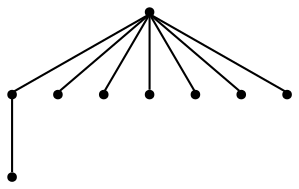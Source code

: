 graph {
  node [shape=point,comment="{\"directed\":false,\"doi\":\"10.1007/3-540-36151-0_32\",\"figure\":\"7 (1)\"}"]

  v0 [pos="912.8333409627279,1409.6388922797303"]
  v1 [pos="912.8333409627279,1271.0139380560975"]
  v2 [pos="663.0833307902019,1548.3889685736756"]
  v3 [pos="663.0833307902019,1409.63889227973"]
  v4 [pos="829.5833428700766,1409.6388922797303"]
  v5 [pos="579.8333326975505,1409.63889227973"]
  v6 [pos="413.4583234786988,1409.6388922797303"]
  v7 [pos="746.3333765665691,1409.6388922797303"]
  v8 [pos="496.58331076304125,1409.6388922797303"]

  v0 -- v1 [id="-1",pos="912.8333409627279,1409.6388922797303 912.8333409627279,1271.0139380560975 912.8333409627279,1271.0139380560975 912.8333409627279,1271.0139380560975"]
  v2 -- v0 [id="-2",pos="663.0833307902019,1548.3889685736756 912.8333409627279,1409.6388922797303 912.8333409627279,1409.6388922797303 912.8333409627279,1409.6388922797303"]
  v2 -- v8 [id="-3",pos="663.0833307902019,1548.3889685736756 496.58331076304125,1409.6388922797303 496.58331076304125,1409.6388922797303 496.58331076304125,1409.6388922797303"]
  v2 -- v7 [id="-4",pos="663.0833307902019,1548.3889685736756 746.3333765665691,1409.6388922797303 746.3333765665691,1409.6388922797303 746.3333765665691,1409.6388922797303"]
  v2 -- v6 [id="-5",pos="663.0833307902019,1548.3889685736756 413.4583234786988,1409.6388922797303 413.4583234786988,1409.6388922797303 413.4583234786988,1409.6388922797303"]
  v2 -- v5 [id="-6",pos="663.0833307902019,1548.3889685736756 579.8333326975505,1409.63889227973 579.8333326975505,1409.63889227973 579.8333326975505,1409.63889227973"]
  v2 -- v4 [id="-7",pos="663.0833307902019,1548.3889685736756 829.5833428700766,1409.6388922797303 829.5833428700766,1409.6388922797303 829.5833428700766,1409.6388922797303"]
  v2 -- v3 [id="-8",pos="663.0833307902019,1548.3889685736756 663.0833307902019,1409.63889227973 663.0833307902019,1409.63889227973 663.0833307902019,1409.63889227973"]
}